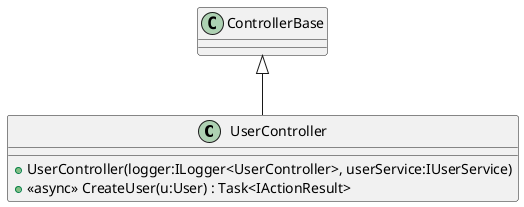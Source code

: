 @startuml
class UserController {
    + UserController(logger:ILogger<UserController>, userService:IUserService)
    + <<async>> CreateUser(u:User) : Task<IActionResult>
}
ControllerBase <|-- UserController
@enduml
